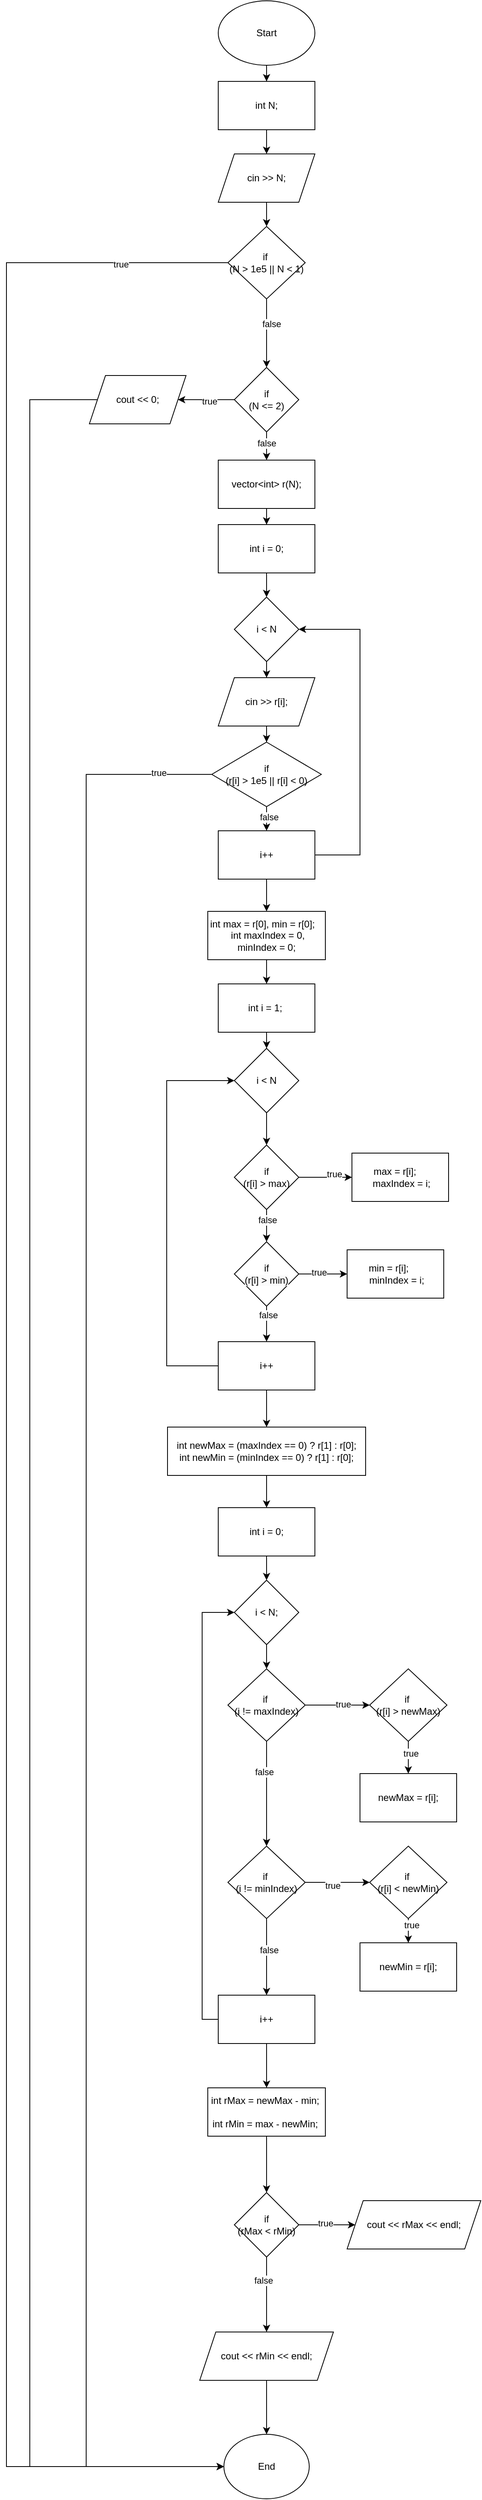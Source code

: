 <mxfile version="24.8.6">
  <diagram id="_3DxX7YRI6sfy2v6Hdxn" name="Page-1">
    <mxGraphModel dx="2848" dy="3292" grid="1" gridSize="10" guides="1" tooltips="1" connect="1" arrows="1" fold="1" page="1" pageScale="1" pageWidth="827" pageHeight="1169" math="0" shadow="0">
      <root>
        <mxCell id="0" />
        <mxCell id="1" parent="0" />
        <mxCell id="IifLVCbvnah3hZb-LKII-3" value="" style="edgeStyle=orthogonalEdgeStyle;rounded=0;orthogonalLoop=1;jettySize=auto;html=1;" edge="1" parent="1" source="IifLVCbvnah3hZb-LKII-1" target="IifLVCbvnah3hZb-LKII-2">
          <mxGeometry relative="1" as="geometry" />
        </mxCell>
        <mxCell id="IifLVCbvnah3hZb-LKII-1" value="Start" style="ellipse;whiteSpace=wrap;html=1;" vertex="1" parent="1">
          <mxGeometry x="294" y="30" width="120" height="80" as="geometry" />
        </mxCell>
        <mxCell id="IifLVCbvnah3hZb-LKII-5" value="" style="edgeStyle=orthogonalEdgeStyle;rounded=0;orthogonalLoop=1;jettySize=auto;html=1;" edge="1" parent="1" source="IifLVCbvnah3hZb-LKII-2" target="IifLVCbvnah3hZb-LKII-4">
          <mxGeometry relative="1" as="geometry" />
        </mxCell>
        <mxCell id="IifLVCbvnah3hZb-LKII-2" value="int N;" style="whiteSpace=wrap;html=1;" vertex="1" parent="1">
          <mxGeometry x="294" y="130" width="120" height="60" as="geometry" />
        </mxCell>
        <mxCell id="IifLVCbvnah3hZb-LKII-7" value="" style="edgeStyle=orthogonalEdgeStyle;rounded=0;orthogonalLoop=1;jettySize=auto;html=1;" edge="1" parent="1" source="IifLVCbvnah3hZb-LKII-4" target="IifLVCbvnah3hZb-LKII-6">
          <mxGeometry relative="1" as="geometry" />
        </mxCell>
        <mxCell id="IifLVCbvnah3hZb-LKII-4" value="cin &amp;gt;&amp;gt; N;" style="shape=parallelogram;perimeter=parallelogramPerimeter;whiteSpace=wrap;html=1;fixedSize=1;" vertex="1" parent="1">
          <mxGeometry x="294" y="220" width="120" height="60" as="geometry" />
        </mxCell>
        <mxCell id="IifLVCbvnah3hZb-LKII-9" value="" style="edgeStyle=orthogonalEdgeStyle;rounded=0;orthogonalLoop=1;jettySize=auto;html=1;" edge="1" parent="1" source="IifLVCbvnah3hZb-LKII-6" target="IifLVCbvnah3hZb-LKII-8">
          <mxGeometry relative="1" as="geometry" />
        </mxCell>
        <mxCell id="IifLVCbvnah3hZb-LKII-96" value="false" style="edgeLabel;html=1;align=center;verticalAlign=middle;resizable=0;points=[];" vertex="1" connectable="0" parent="IifLVCbvnah3hZb-LKII-9">
          <mxGeometry x="-0.267" y="6" relative="1" as="geometry">
            <mxPoint as="offset" />
          </mxGeometry>
        </mxCell>
        <mxCell id="IifLVCbvnah3hZb-LKII-94" style="edgeStyle=orthogonalEdgeStyle;rounded=0;orthogonalLoop=1;jettySize=auto;html=1;entryX=0;entryY=0.5;entryDx=0;entryDy=0;" edge="1" parent="1" source="IifLVCbvnah3hZb-LKII-6" target="IifLVCbvnah3hZb-LKII-91">
          <mxGeometry relative="1" as="geometry">
            <mxPoint x="30" y="3090" as="targetPoint" />
            <Array as="points">
              <mxPoint x="31" y="355" />
              <mxPoint x="31" y="3090" />
            </Array>
          </mxGeometry>
        </mxCell>
        <mxCell id="IifLVCbvnah3hZb-LKII-95" value="true" style="edgeLabel;html=1;align=center;verticalAlign=middle;resizable=0;points=[];" vertex="1" connectable="0" parent="IifLVCbvnah3hZb-LKII-94">
          <mxGeometry x="-0.919" y="2" relative="1" as="geometry">
            <mxPoint as="offset" />
          </mxGeometry>
        </mxCell>
        <mxCell id="IifLVCbvnah3hZb-LKII-6" value="if&amp;nbsp;&lt;div&gt;(N &amp;gt; 1e5 || N &amp;lt; 1)&lt;/div&gt;" style="rhombus;whiteSpace=wrap;html=1;" vertex="1" parent="1">
          <mxGeometry x="306" y="310" width="96" height="90" as="geometry" />
        </mxCell>
        <mxCell id="IifLVCbvnah3hZb-LKII-11" value="" style="edgeStyle=orthogonalEdgeStyle;rounded=0;orthogonalLoop=1;jettySize=auto;html=1;" edge="1" parent="1" source="IifLVCbvnah3hZb-LKII-8" target="IifLVCbvnah3hZb-LKII-10">
          <mxGeometry relative="1" as="geometry" />
        </mxCell>
        <mxCell id="IifLVCbvnah3hZb-LKII-97" value="true" style="edgeLabel;html=1;align=center;verticalAlign=middle;resizable=0;points=[];" vertex="1" connectable="0" parent="IifLVCbvnah3hZb-LKII-11">
          <mxGeometry x="-0.114" y="2" relative="1" as="geometry">
            <mxPoint as="offset" />
          </mxGeometry>
        </mxCell>
        <mxCell id="IifLVCbvnah3hZb-LKII-13" value="" style="edgeStyle=orthogonalEdgeStyle;rounded=0;orthogonalLoop=1;jettySize=auto;html=1;" edge="1" parent="1" source="IifLVCbvnah3hZb-LKII-8" target="IifLVCbvnah3hZb-LKII-12">
          <mxGeometry relative="1" as="geometry" />
        </mxCell>
        <mxCell id="IifLVCbvnah3hZb-LKII-98" value="false" style="edgeLabel;html=1;align=center;verticalAlign=middle;resizable=0;points=[];" vertex="1" connectable="0" parent="IifLVCbvnah3hZb-LKII-13">
          <mxGeometry x="-0.409" relative="1" as="geometry">
            <mxPoint as="offset" />
          </mxGeometry>
        </mxCell>
        <mxCell id="IifLVCbvnah3hZb-LKII-8" value="if&lt;div&gt;(N &amp;lt;= 2)&lt;/div&gt;" style="rhombus;whiteSpace=wrap;html=1;" vertex="1" parent="1">
          <mxGeometry x="314" y="485" width="80" height="80" as="geometry" />
        </mxCell>
        <mxCell id="IifLVCbvnah3hZb-LKII-93" style="edgeStyle=orthogonalEdgeStyle;rounded=0;orthogonalLoop=1;jettySize=auto;html=1;entryX=0;entryY=0.5;entryDx=0;entryDy=0;" edge="1" parent="1" source="IifLVCbvnah3hZb-LKII-10" target="IifLVCbvnah3hZb-LKII-91">
          <mxGeometry relative="1" as="geometry">
            <Array as="points">
              <mxPoint x="60" y="525" />
              <mxPoint x="60" y="3090" />
            </Array>
          </mxGeometry>
        </mxCell>
        <mxCell id="IifLVCbvnah3hZb-LKII-10" value="cout &amp;lt;&amp;lt; 0;" style="shape=parallelogram;perimeter=parallelogramPerimeter;whiteSpace=wrap;html=1;fixedSize=1;" vertex="1" parent="1">
          <mxGeometry x="134" y="495" width="120" height="60" as="geometry" />
        </mxCell>
        <mxCell id="IifLVCbvnah3hZb-LKII-15" value="" style="edgeStyle=orthogonalEdgeStyle;rounded=0;orthogonalLoop=1;jettySize=auto;html=1;" edge="1" parent="1" source="IifLVCbvnah3hZb-LKII-12" target="IifLVCbvnah3hZb-LKII-14">
          <mxGeometry relative="1" as="geometry" />
        </mxCell>
        <mxCell id="IifLVCbvnah3hZb-LKII-12" value="vector&amp;lt;int&amp;gt; r(N);" style="whiteSpace=wrap;html=1;" vertex="1" parent="1">
          <mxGeometry x="294" y="600" width="120" height="60" as="geometry" />
        </mxCell>
        <mxCell id="IifLVCbvnah3hZb-LKII-17" value="" style="edgeStyle=orthogonalEdgeStyle;rounded=0;orthogonalLoop=1;jettySize=auto;html=1;" edge="1" parent="1" source="IifLVCbvnah3hZb-LKII-14" target="IifLVCbvnah3hZb-LKII-16">
          <mxGeometry relative="1" as="geometry" />
        </mxCell>
        <mxCell id="IifLVCbvnah3hZb-LKII-14" value="int i = 0;" style="whiteSpace=wrap;html=1;" vertex="1" parent="1">
          <mxGeometry x="294" y="680" width="120" height="60" as="geometry" />
        </mxCell>
        <mxCell id="IifLVCbvnah3hZb-LKII-19" value="" style="edgeStyle=orthogonalEdgeStyle;rounded=0;orthogonalLoop=1;jettySize=auto;html=1;" edge="1" parent="1" source="IifLVCbvnah3hZb-LKII-16" target="IifLVCbvnah3hZb-LKII-18">
          <mxGeometry relative="1" as="geometry" />
        </mxCell>
        <mxCell id="IifLVCbvnah3hZb-LKII-16" value="i &amp;lt; N" style="rhombus;whiteSpace=wrap;html=1;" vertex="1" parent="1">
          <mxGeometry x="314" y="770" width="80" height="80" as="geometry" />
        </mxCell>
        <mxCell id="IifLVCbvnah3hZb-LKII-21" value="" style="edgeStyle=orthogonalEdgeStyle;rounded=0;orthogonalLoop=1;jettySize=auto;html=1;" edge="1" parent="1" source="IifLVCbvnah3hZb-LKII-18" target="IifLVCbvnah3hZb-LKII-20">
          <mxGeometry relative="1" as="geometry" />
        </mxCell>
        <mxCell id="IifLVCbvnah3hZb-LKII-18" value="cin &amp;gt;&amp;gt; r[i];" style="shape=parallelogram;perimeter=parallelogramPerimeter;whiteSpace=wrap;html=1;fixedSize=1;" vertex="1" parent="1">
          <mxGeometry x="294" y="870" width="120" height="60" as="geometry" />
        </mxCell>
        <mxCell id="IifLVCbvnah3hZb-LKII-22" style="edgeStyle=orthogonalEdgeStyle;rounded=0;orthogonalLoop=1;jettySize=auto;html=1;entryX=0;entryY=0.5;entryDx=0;entryDy=0;" edge="1" parent="1" source="IifLVCbvnah3hZb-LKII-20" target="IifLVCbvnah3hZb-LKII-91">
          <mxGeometry relative="1" as="geometry">
            <mxPoint x="90" y="990" as="targetPoint" />
            <Array as="points">
              <mxPoint x="130" y="990" />
              <mxPoint x="130" y="3090" />
            </Array>
          </mxGeometry>
        </mxCell>
        <mxCell id="IifLVCbvnah3hZb-LKII-99" value="true" style="edgeLabel;html=1;align=center;verticalAlign=middle;resizable=0;points=[];" vertex="1" connectable="0" parent="IifLVCbvnah3hZb-LKII-22">
          <mxGeometry x="-0.945" y="-2" relative="1" as="geometry">
            <mxPoint as="offset" />
          </mxGeometry>
        </mxCell>
        <mxCell id="IifLVCbvnah3hZb-LKII-27" value="" style="edgeStyle=orthogonalEdgeStyle;rounded=0;orthogonalLoop=1;jettySize=auto;html=1;" edge="1" parent="1" source="IifLVCbvnah3hZb-LKII-20" target="IifLVCbvnah3hZb-LKII-26">
          <mxGeometry relative="1" as="geometry" />
        </mxCell>
        <mxCell id="IifLVCbvnah3hZb-LKII-100" value="false" style="edgeLabel;html=1;align=center;verticalAlign=middle;resizable=0;points=[];" vertex="1" connectable="0" parent="IifLVCbvnah3hZb-LKII-27">
          <mxGeometry x="0.097" y="-3" relative="1" as="geometry">
            <mxPoint as="offset" />
          </mxGeometry>
        </mxCell>
        <mxCell id="IifLVCbvnah3hZb-LKII-20" value="if&lt;div&gt;(r[i] &amp;gt; 1e5 || r[i] &amp;lt; 0)&lt;/div&gt;" style="rhombus;whiteSpace=wrap;html=1;" vertex="1" parent="1">
          <mxGeometry x="286" y="950" width="136" height="80" as="geometry" />
        </mxCell>
        <mxCell id="IifLVCbvnah3hZb-LKII-31" value="" style="edgeStyle=orthogonalEdgeStyle;rounded=0;orthogonalLoop=1;jettySize=auto;html=1;" edge="1" parent="1" source="IifLVCbvnah3hZb-LKII-23" target="IifLVCbvnah3hZb-LKII-30">
          <mxGeometry relative="1" as="geometry" />
        </mxCell>
        <mxCell id="IifLVCbvnah3hZb-LKII-23" value="int max = r[0], min = r[0];&amp;nbsp; &amp;nbsp; &amp;nbsp;int maxIndex = 0, minIndex = 0;" style="whiteSpace=wrap;html=1;" vertex="1" parent="1">
          <mxGeometry x="281" y="1160" width="146" height="60" as="geometry" />
        </mxCell>
        <mxCell id="IifLVCbvnah3hZb-LKII-28" style="edgeStyle=orthogonalEdgeStyle;rounded=0;orthogonalLoop=1;jettySize=auto;html=1;entryX=1;entryY=0.5;entryDx=0;entryDy=0;" edge="1" parent="1" source="IifLVCbvnah3hZb-LKII-26" target="IifLVCbvnah3hZb-LKII-16">
          <mxGeometry relative="1" as="geometry">
            <Array as="points">
              <mxPoint x="470" y="1090" />
              <mxPoint x="470" y="810" />
            </Array>
          </mxGeometry>
        </mxCell>
        <mxCell id="IifLVCbvnah3hZb-LKII-29" value="" style="edgeStyle=orthogonalEdgeStyle;rounded=0;orthogonalLoop=1;jettySize=auto;html=1;" edge="1" parent="1" source="IifLVCbvnah3hZb-LKII-26" target="IifLVCbvnah3hZb-LKII-23">
          <mxGeometry relative="1" as="geometry" />
        </mxCell>
        <mxCell id="IifLVCbvnah3hZb-LKII-26" value="i++" style="whiteSpace=wrap;html=1;" vertex="1" parent="1">
          <mxGeometry x="294" y="1060" width="120" height="60" as="geometry" />
        </mxCell>
        <mxCell id="IifLVCbvnah3hZb-LKII-33" value="" style="edgeStyle=orthogonalEdgeStyle;rounded=0;orthogonalLoop=1;jettySize=auto;html=1;" edge="1" parent="1" source="IifLVCbvnah3hZb-LKII-30" target="IifLVCbvnah3hZb-LKII-32">
          <mxGeometry relative="1" as="geometry" />
        </mxCell>
        <mxCell id="IifLVCbvnah3hZb-LKII-30" value="int i = 1;&amp;nbsp;" style="whiteSpace=wrap;html=1;" vertex="1" parent="1">
          <mxGeometry x="294" y="1250" width="120" height="60" as="geometry" />
        </mxCell>
        <mxCell id="IifLVCbvnah3hZb-LKII-35" value="" style="edgeStyle=orthogonalEdgeStyle;rounded=0;orthogonalLoop=1;jettySize=auto;html=1;" edge="1" parent="1" source="IifLVCbvnah3hZb-LKII-32" target="IifLVCbvnah3hZb-LKII-34">
          <mxGeometry relative="1" as="geometry" />
        </mxCell>
        <mxCell id="IifLVCbvnah3hZb-LKII-32" value="i &amp;lt; N" style="rhombus;whiteSpace=wrap;html=1;" vertex="1" parent="1">
          <mxGeometry x="314" y="1330" width="80" height="80" as="geometry" />
        </mxCell>
        <mxCell id="IifLVCbvnah3hZb-LKII-37" value="" style="edgeStyle=orthogonalEdgeStyle;rounded=0;orthogonalLoop=1;jettySize=auto;html=1;" edge="1" parent="1" source="IifLVCbvnah3hZb-LKII-34" target="IifLVCbvnah3hZb-LKII-36">
          <mxGeometry relative="1" as="geometry" />
        </mxCell>
        <mxCell id="IifLVCbvnah3hZb-LKII-38" value="true" style="edgeLabel;html=1;align=center;verticalAlign=middle;resizable=0;points=[];" vertex="1" connectable="0" parent="IifLVCbvnah3hZb-LKII-37">
          <mxGeometry x="0.32" y="4" relative="1" as="geometry">
            <mxPoint as="offset" />
          </mxGeometry>
        </mxCell>
        <mxCell id="IifLVCbvnah3hZb-LKII-40" value="" style="edgeStyle=orthogonalEdgeStyle;rounded=0;orthogonalLoop=1;jettySize=auto;html=1;" edge="1" parent="1" source="IifLVCbvnah3hZb-LKII-34" target="IifLVCbvnah3hZb-LKII-39">
          <mxGeometry relative="1" as="geometry" />
        </mxCell>
        <mxCell id="IifLVCbvnah3hZb-LKII-41" value="false" style="edgeLabel;html=1;align=center;verticalAlign=middle;resizable=0;points=[];" vertex="1" connectable="0" parent="IifLVCbvnah3hZb-LKII-40">
          <mxGeometry x="-0.375" y="1" relative="1" as="geometry">
            <mxPoint as="offset" />
          </mxGeometry>
        </mxCell>
        <mxCell id="IifLVCbvnah3hZb-LKII-34" value="if&lt;div&gt;(r[i] &amp;gt; max)&lt;/div&gt;" style="rhombus;whiteSpace=wrap;html=1;" vertex="1" parent="1">
          <mxGeometry x="314" y="1450" width="80" height="80" as="geometry" />
        </mxCell>
        <mxCell id="IifLVCbvnah3hZb-LKII-36" value="&amp;nbsp;max = r[i];&amp;nbsp; &amp;nbsp; &amp;nbsp; &amp;nbsp;maxIndex = i;" style="whiteSpace=wrap;html=1;" vertex="1" parent="1">
          <mxGeometry x="460" y="1460" width="120" height="60" as="geometry" />
        </mxCell>
        <mxCell id="IifLVCbvnah3hZb-LKII-43" value="" style="edgeStyle=orthogonalEdgeStyle;rounded=0;orthogonalLoop=1;jettySize=auto;html=1;" edge="1" parent="1" source="IifLVCbvnah3hZb-LKII-39" target="IifLVCbvnah3hZb-LKII-42">
          <mxGeometry relative="1" as="geometry" />
        </mxCell>
        <mxCell id="IifLVCbvnah3hZb-LKII-44" value="true" style="edgeLabel;html=1;align=center;verticalAlign=middle;resizable=0;points=[];" vertex="1" connectable="0" parent="IifLVCbvnah3hZb-LKII-43">
          <mxGeometry x="-0.167" y="2" relative="1" as="geometry">
            <mxPoint as="offset" />
          </mxGeometry>
        </mxCell>
        <mxCell id="IifLVCbvnah3hZb-LKII-46" value="" style="edgeStyle=orthogonalEdgeStyle;rounded=0;orthogonalLoop=1;jettySize=auto;html=1;" edge="1" parent="1" source="IifLVCbvnah3hZb-LKII-39" target="IifLVCbvnah3hZb-LKII-45">
          <mxGeometry relative="1" as="geometry" />
        </mxCell>
        <mxCell id="IifLVCbvnah3hZb-LKII-47" value="false" style="edgeLabel;html=1;align=center;verticalAlign=middle;resizable=0;points=[];" vertex="1" connectable="0" parent="IifLVCbvnah3hZb-LKII-46">
          <mxGeometry x="-0.489" y="2" relative="1" as="geometry">
            <mxPoint as="offset" />
          </mxGeometry>
        </mxCell>
        <mxCell id="IifLVCbvnah3hZb-LKII-39" value="&lt;br&gt;&lt;span style=&quot;color: rgb(0, 0, 0); font-family: Helvetica; font-size: 12px; font-style: normal; font-variant-ligatures: normal; font-variant-caps: normal; font-weight: 400; letter-spacing: normal; orphans: 2; text-align: center; text-indent: 0px; text-transform: none; widows: 2; word-spacing: 0px; -webkit-text-stroke-width: 0px; white-space: normal; background-color: rgb(251, 251, 251); text-decoration-thickness: initial; text-decoration-style: initial; text-decoration-color: initial; display: inline !important; float: none;&quot;&gt;if&lt;/span&gt;&lt;div style=&quot;forced-color-adjust: none; color: rgb(0, 0, 0); font-family: Helvetica; font-size: 12px; font-style: normal; font-variant-ligatures: normal; font-variant-caps: normal; font-weight: 400; letter-spacing: normal; orphans: 2; text-align: center; text-indent: 0px; text-transform: none; widows: 2; word-spacing: 0px; -webkit-text-stroke-width: 0px; white-space: normal; background-color: rgb(251, 251, 251); text-decoration-thickness: initial; text-decoration-style: initial; text-decoration-color: initial;&quot;&gt;(r[i] &amp;gt; min)&lt;/div&gt;&lt;div&gt;&lt;br/&gt;&lt;/div&gt;" style="rhombus;whiteSpace=wrap;html=1;" vertex="1" parent="1">
          <mxGeometry x="314" y="1570" width="80" height="80" as="geometry" />
        </mxCell>
        <mxCell id="IifLVCbvnah3hZb-LKII-42" value="min = r[i];&amp;nbsp; &amp;nbsp; &amp;nbsp; &amp;nbsp;minIndex = i;" style="whiteSpace=wrap;html=1;" vertex="1" parent="1">
          <mxGeometry x="454" y="1580" width="120" height="60" as="geometry" />
        </mxCell>
        <mxCell id="IifLVCbvnah3hZb-LKII-48" style="edgeStyle=orthogonalEdgeStyle;rounded=0;orthogonalLoop=1;jettySize=auto;html=1;entryX=0;entryY=0.5;entryDx=0;entryDy=0;" edge="1" parent="1" source="IifLVCbvnah3hZb-LKII-45" target="IifLVCbvnah3hZb-LKII-32">
          <mxGeometry relative="1" as="geometry">
            <Array as="points">
              <mxPoint x="230" y="1724" />
              <mxPoint x="230" y="1370" />
            </Array>
          </mxGeometry>
        </mxCell>
        <mxCell id="IifLVCbvnah3hZb-LKII-50" value="" style="edgeStyle=orthogonalEdgeStyle;rounded=0;orthogonalLoop=1;jettySize=auto;html=1;" edge="1" parent="1" source="IifLVCbvnah3hZb-LKII-45" target="IifLVCbvnah3hZb-LKII-49">
          <mxGeometry relative="1" as="geometry" />
        </mxCell>
        <mxCell id="IifLVCbvnah3hZb-LKII-45" value="i++" style="whiteSpace=wrap;html=1;" vertex="1" parent="1">
          <mxGeometry x="294" y="1694" width="120" height="60" as="geometry" />
        </mxCell>
        <mxCell id="IifLVCbvnah3hZb-LKII-52" value="" style="edgeStyle=orthogonalEdgeStyle;rounded=0;orthogonalLoop=1;jettySize=auto;html=1;" edge="1" parent="1" source="IifLVCbvnah3hZb-LKII-49" target="IifLVCbvnah3hZb-LKII-51">
          <mxGeometry relative="1" as="geometry" />
        </mxCell>
        <mxCell id="IifLVCbvnah3hZb-LKII-49" value="int newMax = (maxIndex == 0) ? r[1] : r[0];&lt;div&gt;&lt;span style=&quot;background-color: initial;&quot;&gt;int newMin = (minIndex == 0) ? r[1] : r[0];&lt;/span&gt;&lt;/div&gt;" style="whiteSpace=wrap;html=1;" vertex="1" parent="1">
          <mxGeometry x="231" y="1800" width="246" height="60" as="geometry" />
        </mxCell>
        <mxCell id="IifLVCbvnah3hZb-LKII-54" value="" style="edgeStyle=orthogonalEdgeStyle;rounded=0;orthogonalLoop=1;jettySize=auto;html=1;" edge="1" parent="1" source="IifLVCbvnah3hZb-LKII-51" target="IifLVCbvnah3hZb-LKII-53">
          <mxGeometry relative="1" as="geometry" />
        </mxCell>
        <mxCell id="IifLVCbvnah3hZb-LKII-51" value="int i = 0;" style="whiteSpace=wrap;html=1;" vertex="1" parent="1">
          <mxGeometry x="294" y="1900" width="120" height="60" as="geometry" />
        </mxCell>
        <mxCell id="IifLVCbvnah3hZb-LKII-56" value="" style="edgeStyle=orthogonalEdgeStyle;rounded=0;orthogonalLoop=1;jettySize=auto;html=1;" edge="1" parent="1" source="IifLVCbvnah3hZb-LKII-53" target="IifLVCbvnah3hZb-LKII-55">
          <mxGeometry relative="1" as="geometry" />
        </mxCell>
        <mxCell id="IifLVCbvnah3hZb-LKII-53" value="i &amp;lt; N;" style="rhombus;whiteSpace=wrap;html=1;" vertex="1" parent="1">
          <mxGeometry x="314" y="1990" width="80" height="80" as="geometry" />
        </mxCell>
        <mxCell id="IifLVCbvnah3hZb-LKII-58" value="" style="edgeStyle=orthogonalEdgeStyle;rounded=0;orthogonalLoop=1;jettySize=auto;html=1;" edge="1" parent="1" source="IifLVCbvnah3hZb-LKII-55" target="IifLVCbvnah3hZb-LKII-57">
          <mxGeometry relative="1" as="geometry" />
        </mxCell>
        <mxCell id="IifLVCbvnah3hZb-LKII-59" value="true" style="edgeLabel;html=1;align=center;verticalAlign=middle;resizable=0;points=[];" vertex="1" connectable="0" parent="IifLVCbvnah3hZb-LKII-58">
          <mxGeometry x="0.175" y="1" relative="1" as="geometry">
            <mxPoint as="offset" />
          </mxGeometry>
        </mxCell>
        <mxCell id="IifLVCbvnah3hZb-LKII-64" value="" style="edgeStyle=orthogonalEdgeStyle;rounded=0;orthogonalLoop=1;jettySize=auto;html=1;" edge="1" parent="1" source="IifLVCbvnah3hZb-LKII-55" target="IifLVCbvnah3hZb-LKII-63">
          <mxGeometry relative="1" as="geometry" />
        </mxCell>
        <mxCell id="IifLVCbvnah3hZb-LKII-65" value="false" style="edgeLabel;html=1;align=center;verticalAlign=middle;resizable=0;points=[];" vertex="1" connectable="0" parent="IifLVCbvnah3hZb-LKII-64">
          <mxGeometry x="-0.425" y="-3" relative="1" as="geometry">
            <mxPoint as="offset" />
          </mxGeometry>
        </mxCell>
        <mxCell id="IifLVCbvnah3hZb-LKII-55" value="if&amp;nbsp;&lt;div&gt;(i != maxIndex)&lt;/div&gt;" style="rhombus;whiteSpace=wrap;html=1;" vertex="1" parent="1">
          <mxGeometry x="306" y="2100" width="96" height="90" as="geometry" />
        </mxCell>
        <mxCell id="IifLVCbvnah3hZb-LKII-61" value="" style="edgeStyle=orthogonalEdgeStyle;rounded=0;orthogonalLoop=1;jettySize=auto;html=1;" edge="1" parent="1" source="IifLVCbvnah3hZb-LKII-57" target="IifLVCbvnah3hZb-LKII-60">
          <mxGeometry relative="1" as="geometry" />
        </mxCell>
        <mxCell id="IifLVCbvnah3hZb-LKII-62" value="true" style="edgeLabel;html=1;align=center;verticalAlign=middle;resizable=0;points=[];" vertex="1" connectable="0" parent="IifLVCbvnah3hZb-LKII-61">
          <mxGeometry x="-0.25" y="3" relative="1" as="geometry">
            <mxPoint as="offset" />
          </mxGeometry>
        </mxCell>
        <mxCell id="IifLVCbvnah3hZb-LKII-57" value="if&amp;nbsp;&lt;div&gt;(r[i] &amp;gt; newMax)&lt;/div&gt;" style="rhombus;whiteSpace=wrap;html=1;" vertex="1" parent="1">
          <mxGeometry x="482" y="2100" width="96" height="90" as="geometry" />
        </mxCell>
        <mxCell id="IifLVCbvnah3hZb-LKII-60" value="newMax = r[i];" style="whiteSpace=wrap;html=1;" vertex="1" parent="1">
          <mxGeometry x="470" y="2230" width="120" height="60" as="geometry" />
        </mxCell>
        <mxCell id="IifLVCbvnah3hZb-LKII-67" value="" style="edgeStyle=orthogonalEdgeStyle;rounded=0;orthogonalLoop=1;jettySize=auto;html=1;" edge="1" parent="1" source="IifLVCbvnah3hZb-LKII-63" target="IifLVCbvnah3hZb-LKII-66">
          <mxGeometry relative="1" as="geometry" />
        </mxCell>
        <mxCell id="IifLVCbvnah3hZb-LKII-71" value="true" style="edgeLabel;html=1;align=center;verticalAlign=middle;resizable=0;points=[];" vertex="1" connectable="0" parent="IifLVCbvnah3hZb-LKII-67">
          <mxGeometry x="-0.15" y="-4" relative="1" as="geometry">
            <mxPoint as="offset" />
          </mxGeometry>
        </mxCell>
        <mxCell id="IifLVCbvnah3hZb-LKII-73" value="" style="edgeStyle=orthogonalEdgeStyle;rounded=0;orthogonalLoop=1;jettySize=auto;html=1;" edge="1" parent="1" source="IifLVCbvnah3hZb-LKII-63" target="IifLVCbvnah3hZb-LKII-72">
          <mxGeometry relative="1" as="geometry" />
        </mxCell>
        <mxCell id="IifLVCbvnah3hZb-LKII-74" value="false" style="edgeLabel;html=1;align=center;verticalAlign=middle;resizable=0;points=[];" vertex="1" connectable="0" parent="IifLVCbvnah3hZb-LKII-73">
          <mxGeometry x="-0.179" y="3" relative="1" as="geometry">
            <mxPoint as="offset" />
          </mxGeometry>
        </mxCell>
        <mxCell id="IifLVCbvnah3hZb-LKII-63" value="if&amp;nbsp;&lt;div&gt;(i != minIndex)&lt;/div&gt;" style="rhombus;whiteSpace=wrap;html=1;" vertex="1" parent="1">
          <mxGeometry x="306" y="2320" width="96" height="90" as="geometry" />
        </mxCell>
        <mxCell id="IifLVCbvnah3hZb-LKII-69" value="" style="edgeStyle=orthogonalEdgeStyle;rounded=0;orthogonalLoop=1;jettySize=auto;html=1;" edge="1" parent="1" source="IifLVCbvnah3hZb-LKII-66" target="IifLVCbvnah3hZb-LKII-68">
          <mxGeometry relative="1" as="geometry" />
        </mxCell>
        <mxCell id="IifLVCbvnah3hZb-LKII-70" value="true" style="edgeLabel;html=1;align=center;verticalAlign=middle;resizable=0;points=[];" vertex="1" connectable="0" parent="IifLVCbvnah3hZb-LKII-69">
          <mxGeometry x="-0.68" y="4" relative="1" as="geometry">
            <mxPoint as="offset" />
          </mxGeometry>
        </mxCell>
        <mxCell id="IifLVCbvnah3hZb-LKII-66" value="if&amp;nbsp;&lt;div&gt;(r[i] &amp;lt; newMin)&lt;/div&gt;" style="rhombus;whiteSpace=wrap;html=1;" vertex="1" parent="1">
          <mxGeometry x="482" y="2320" width="96" height="90" as="geometry" />
        </mxCell>
        <mxCell id="IifLVCbvnah3hZb-LKII-68" value="newMin = r[i];" style="whiteSpace=wrap;html=1;" vertex="1" parent="1">
          <mxGeometry x="470" y="2440" width="120" height="60" as="geometry" />
        </mxCell>
        <mxCell id="IifLVCbvnah3hZb-LKII-75" style="edgeStyle=orthogonalEdgeStyle;rounded=0;orthogonalLoop=1;jettySize=auto;html=1;entryX=0;entryY=0.5;entryDx=0;entryDy=0;" edge="1" parent="1" source="IifLVCbvnah3hZb-LKII-72" target="IifLVCbvnah3hZb-LKII-53">
          <mxGeometry relative="1" as="geometry">
            <Array as="points">
              <mxPoint x="274" y="2535" />
              <mxPoint x="274" y="2030" />
            </Array>
          </mxGeometry>
        </mxCell>
        <mxCell id="IifLVCbvnah3hZb-LKII-77" value="" style="edgeStyle=orthogonalEdgeStyle;rounded=0;orthogonalLoop=1;jettySize=auto;html=1;" edge="1" parent="1" source="IifLVCbvnah3hZb-LKII-72" target="IifLVCbvnah3hZb-LKII-76">
          <mxGeometry relative="1" as="geometry" />
        </mxCell>
        <mxCell id="IifLVCbvnah3hZb-LKII-72" value="i++" style="whiteSpace=wrap;html=1;" vertex="1" parent="1">
          <mxGeometry x="294" y="2505" width="120" height="60" as="geometry" />
        </mxCell>
        <mxCell id="IifLVCbvnah3hZb-LKII-79" value="" style="edgeStyle=orthogonalEdgeStyle;rounded=0;orthogonalLoop=1;jettySize=auto;html=1;" edge="1" parent="1" source="IifLVCbvnah3hZb-LKII-76" target="IifLVCbvnah3hZb-LKII-78">
          <mxGeometry relative="1" as="geometry" />
        </mxCell>
        <mxCell id="IifLVCbvnah3hZb-LKII-76" value="int rMax = newMax - min;&amp;nbsp; &amp;nbsp; &amp;nbsp;&amp;nbsp;&lt;div&gt;int rMin = max - newMin;&amp;nbsp;&lt;/div&gt;" style="whiteSpace=wrap;html=1;" vertex="1" parent="1">
          <mxGeometry x="281" y="2620" width="146" height="60" as="geometry" />
        </mxCell>
        <mxCell id="IifLVCbvnah3hZb-LKII-81" value="" style="edgeStyle=orthogonalEdgeStyle;rounded=0;orthogonalLoop=1;jettySize=auto;html=1;" edge="1" parent="1" source="IifLVCbvnah3hZb-LKII-78" target="IifLVCbvnah3hZb-LKII-80">
          <mxGeometry relative="1" as="geometry" />
        </mxCell>
        <mxCell id="IifLVCbvnah3hZb-LKII-84" value="true" style="edgeLabel;html=1;align=center;verticalAlign=middle;resizable=0;points=[];" vertex="1" connectable="0" parent="IifLVCbvnah3hZb-LKII-81">
          <mxGeometry x="-0.057" y="2" relative="1" as="geometry">
            <mxPoint as="offset" />
          </mxGeometry>
        </mxCell>
        <mxCell id="IifLVCbvnah3hZb-LKII-89" value="" style="edgeStyle=orthogonalEdgeStyle;rounded=0;orthogonalLoop=1;jettySize=auto;html=1;" edge="1" parent="1" source="IifLVCbvnah3hZb-LKII-78" target="IifLVCbvnah3hZb-LKII-88">
          <mxGeometry relative="1" as="geometry" />
        </mxCell>
        <mxCell id="IifLVCbvnah3hZb-LKII-90" value="false" style="edgeLabel;html=1;align=center;verticalAlign=middle;resizable=0;points=[];" vertex="1" connectable="0" parent="IifLVCbvnah3hZb-LKII-89">
          <mxGeometry x="-0.376" y="-4" relative="1" as="geometry">
            <mxPoint as="offset" />
          </mxGeometry>
        </mxCell>
        <mxCell id="IifLVCbvnah3hZb-LKII-78" value="if&lt;div&gt;(rMax &amp;lt; rMin)&lt;/div&gt;" style="rhombus;whiteSpace=wrap;html=1;" vertex="1" parent="1">
          <mxGeometry x="314" y="2750" width="80" height="80" as="geometry" />
        </mxCell>
        <mxCell id="IifLVCbvnah3hZb-LKII-80" value="cout &amp;lt;&amp;lt; rMax &amp;lt;&amp;lt; endl;" style="shape=parallelogram;perimeter=parallelogramPerimeter;whiteSpace=wrap;html=1;fixedSize=1;" vertex="1" parent="1">
          <mxGeometry x="454" y="2760" width="166" height="60" as="geometry" />
        </mxCell>
        <mxCell id="IifLVCbvnah3hZb-LKII-92" value="" style="edgeStyle=orthogonalEdgeStyle;rounded=0;orthogonalLoop=1;jettySize=auto;html=1;" edge="1" parent="1" source="IifLVCbvnah3hZb-LKII-88" target="IifLVCbvnah3hZb-LKII-91">
          <mxGeometry relative="1" as="geometry" />
        </mxCell>
        <mxCell id="IifLVCbvnah3hZb-LKII-88" value="cout &amp;lt;&amp;lt; rMin &amp;lt;&amp;lt; endl;" style="shape=parallelogram;perimeter=parallelogramPerimeter;whiteSpace=wrap;html=1;fixedSize=1;" vertex="1" parent="1">
          <mxGeometry x="271" y="2923" width="166" height="60" as="geometry" />
        </mxCell>
        <mxCell id="IifLVCbvnah3hZb-LKII-91" value="End" style="ellipse;whiteSpace=wrap;html=1;" vertex="1" parent="1">
          <mxGeometry x="301" y="3050" width="106" height="80" as="geometry" />
        </mxCell>
      </root>
    </mxGraphModel>
  </diagram>
</mxfile>
